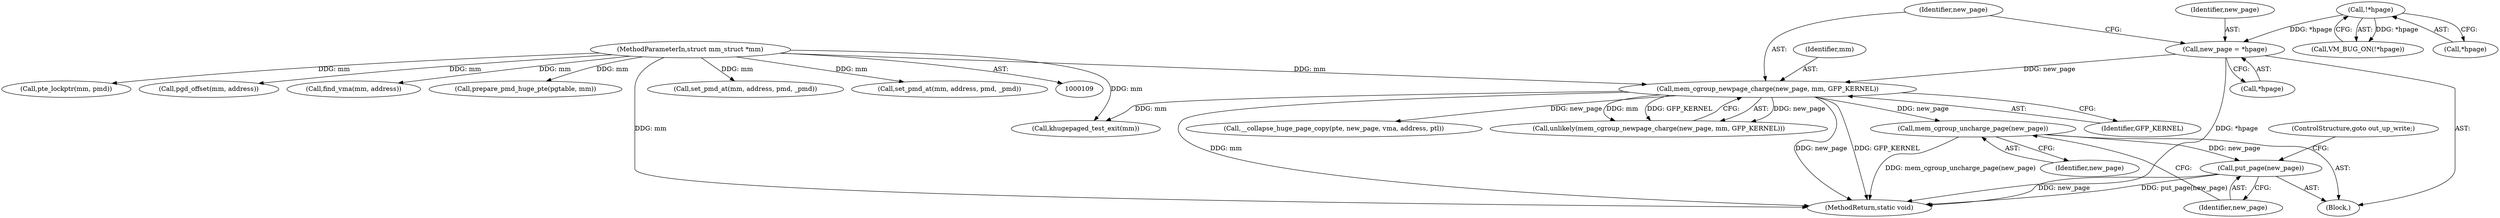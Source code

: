 digraph "0_linux_78f11a255749d09025f54d4e2df4fbcb031530e2@pointer" {
"1000444" [label="(Call,mem_cgroup_uncharge_page(new_page))"];
"1000141" [label="(Call,mem_cgroup_newpage_charge(new_page, mm, GFP_KERNEL))"];
"1000135" [label="(Call,new_page = *hpage)"];
"1000132" [label="(Call,!*hpage)"];
"1000110" [label="(MethodParameterIn,struct mm_struct *mm)"];
"1000446" [label="(Call,put_page(new_page))"];
"1000140" [label="(Call,unlikely(mem_cgroup_newpage_charge(new_page, mm, GFP_KERNEL)))"];
"1000445" [label="(Identifier,new_page)"];
"1000164" [label="(Call,khugepaged_test_exit(mm))"];
"1000288" [label="(Call,pte_lockptr(mm, pmd))"];
"1000242" [label="(Call,pgd_offset(mm, address))"];
"1000169" [label="(Call,find_vma(mm, address))"];
"1000144" [label="(Identifier,GFP_KERNEL)"];
"1000448" [label="(ControlStructure,goto out_up_write;)"];
"1000446" [label="(Call,put_page(new_page))"];
"1000444" [label="(Call,mem_cgroup_uncharge_page(new_page))"];
"1000133" [label="(Call,*hpage)"];
"1000418" [label="(Call,prepare_pmd_huge_pte(pgtable, mm))"];
"1000447" [label="(Identifier,new_page)"];
"1000110" [label="(MethodParameterIn,struct mm_struct *mm)"];
"1000131" [label="(Call,VM_BUG_ON(!*hpage))"];
"1000136" [label="(Identifier,new_page)"];
"1000334" [label="(Call,set_pmd_at(mm, address, pmd, _pmd))"];
"1000115" [label="(Block,)"];
"1000137" [label="(Call,*hpage)"];
"1000449" [label="(MethodReturn,static void)"];
"1000143" [label="(Identifier,mm)"];
"1000142" [label="(Identifier,new_page)"];
"1000135" [label="(Call,new_page = *hpage)"];
"1000353" [label="(Call,__collapse_huge_page_copy(pte, new_page, vma, address, ptl))"];
"1000132" [label="(Call,!*hpage)"];
"1000409" [label="(Call,set_pmd_at(mm, address, pmd, _pmd))"];
"1000141" [label="(Call,mem_cgroup_newpage_charge(new_page, mm, GFP_KERNEL))"];
"1000444" -> "1000115"  [label="AST: "];
"1000444" -> "1000445"  [label="CFG: "];
"1000445" -> "1000444"  [label="AST: "];
"1000447" -> "1000444"  [label="CFG: "];
"1000444" -> "1000449"  [label="DDG: mem_cgroup_uncharge_page(new_page)"];
"1000141" -> "1000444"  [label="DDG: new_page"];
"1000444" -> "1000446"  [label="DDG: new_page"];
"1000141" -> "1000140"  [label="AST: "];
"1000141" -> "1000144"  [label="CFG: "];
"1000142" -> "1000141"  [label="AST: "];
"1000143" -> "1000141"  [label="AST: "];
"1000144" -> "1000141"  [label="AST: "];
"1000140" -> "1000141"  [label="CFG: "];
"1000141" -> "1000449"  [label="DDG: new_page"];
"1000141" -> "1000449"  [label="DDG: GFP_KERNEL"];
"1000141" -> "1000449"  [label="DDG: mm"];
"1000141" -> "1000140"  [label="DDG: new_page"];
"1000141" -> "1000140"  [label="DDG: mm"];
"1000141" -> "1000140"  [label="DDG: GFP_KERNEL"];
"1000135" -> "1000141"  [label="DDG: new_page"];
"1000110" -> "1000141"  [label="DDG: mm"];
"1000141" -> "1000164"  [label="DDG: mm"];
"1000141" -> "1000353"  [label="DDG: new_page"];
"1000135" -> "1000115"  [label="AST: "];
"1000135" -> "1000137"  [label="CFG: "];
"1000136" -> "1000135"  [label="AST: "];
"1000137" -> "1000135"  [label="AST: "];
"1000142" -> "1000135"  [label="CFG: "];
"1000135" -> "1000449"  [label="DDG: *hpage"];
"1000132" -> "1000135"  [label="DDG: *hpage"];
"1000132" -> "1000131"  [label="AST: "];
"1000132" -> "1000133"  [label="CFG: "];
"1000133" -> "1000132"  [label="AST: "];
"1000131" -> "1000132"  [label="CFG: "];
"1000132" -> "1000131"  [label="DDG: *hpage"];
"1000110" -> "1000109"  [label="AST: "];
"1000110" -> "1000449"  [label="DDG: mm"];
"1000110" -> "1000164"  [label="DDG: mm"];
"1000110" -> "1000169"  [label="DDG: mm"];
"1000110" -> "1000242"  [label="DDG: mm"];
"1000110" -> "1000288"  [label="DDG: mm"];
"1000110" -> "1000334"  [label="DDG: mm"];
"1000110" -> "1000409"  [label="DDG: mm"];
"1000110" -> "1000418"  [label="DDG: mm"];
"1000446" -> "1000115"  [label="AST: "];
"1000446" -> "1000447"  [label="CFG: "];
"1000447" -> "1000446"  [label="AST: "];
"1000448" -> "1000446"  [label="CFG: "];
"1000446" -> "1000449"  [label="DDG: put_page(new_page)"];
"1000446" -> "1000449"  [label="DDG: new_page"];
}
